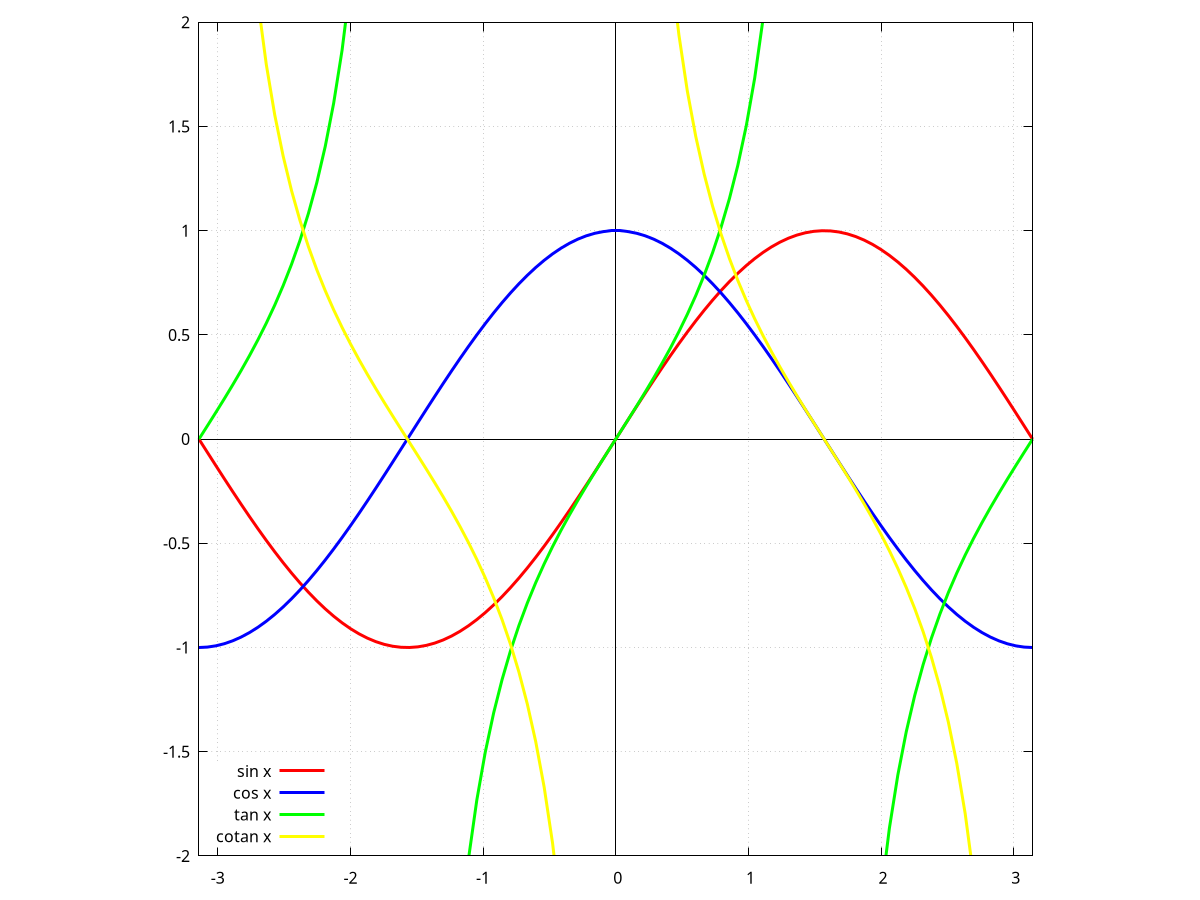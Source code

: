 reset
set terminal postscript enhanced color
set output "trig.ps"
set size square
set grid
set style line 1 lt 1 lw 3 pt 3 linecolor rgb "red"
set style line 2 lt 1 lw 3 pt 3 linecolor rgb "blue"
set style line 3 lt 1 lw 3 pt 3 linecolor rgb "green"
set style line 4 lt 1 lw 3 pt 3 linecolor rgb "yellow"
set key left bottom
set yzeroaxis lt -1
set xzeroaxis lt -1
set yrange [-2:2]
plot [-pi:pi] sin(x) w l ls 1 title "sin x", cos(x) w l ls 2 title "cos x", tan(x) w l ls 3 title "tan x", 1/tan(x) w l ls 4 title "cotan x"
